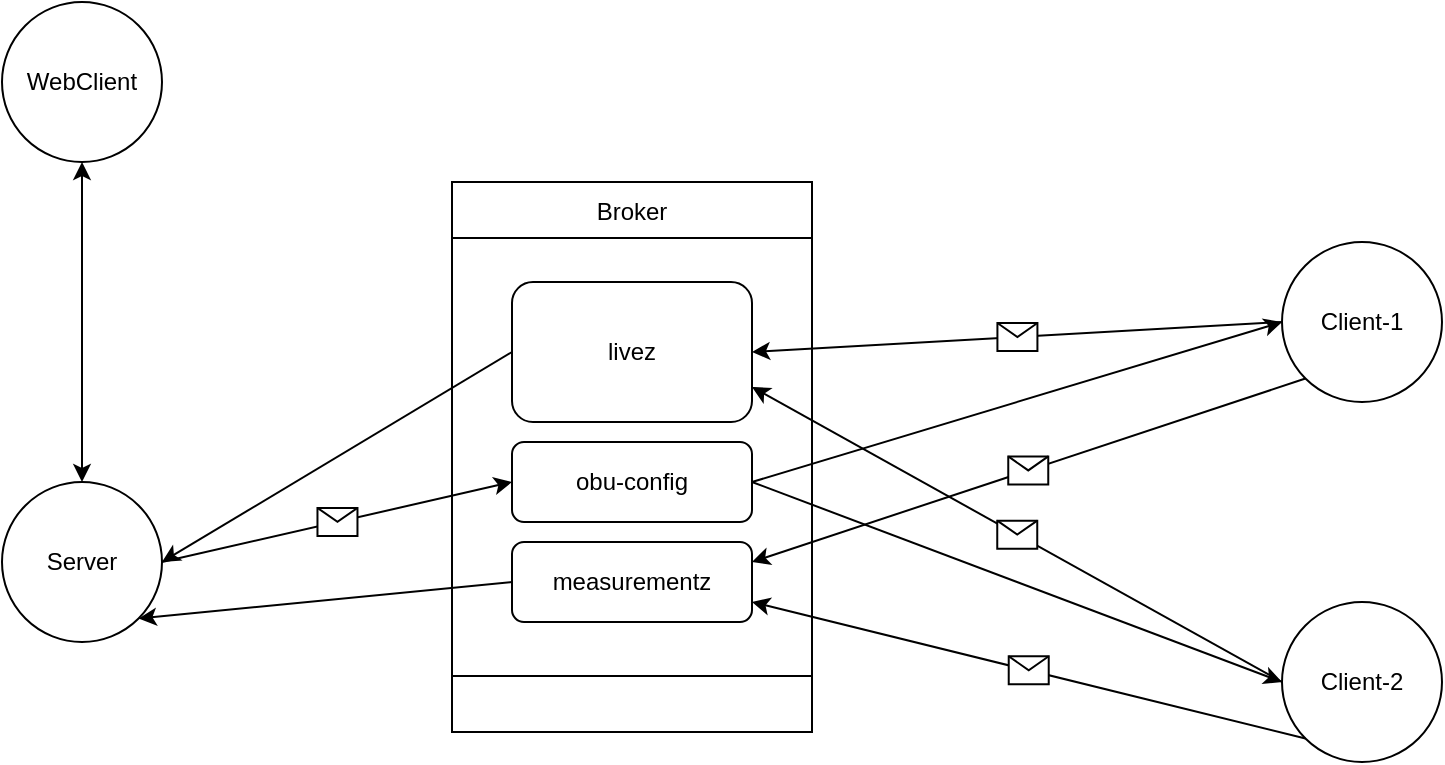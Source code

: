 <mxfile version="22.1.4" type="device">
  <diagram name="Page-1" id="FwwvWpq52c5yVh9ysmxW">
    <mxGraphModel dx="794" dy="457" grid="1" gridSize="10" guides="1" tooltips="1" connect="1" arrows="1" fold="1" page="1" pageScale="1" pageWidth="827" pageHeight="1169" math="0" shadow="0">
      <root>
        <mxCell id="0" />
        <mxCell id="1" parent="0" />
        <mxCell id="kf1KX8lYuntrhVu_thgb-1" value="" style="shape=process;whiteSpace=wrap;html=1;backgroundOutline=1;rotation=90;" parent="1" vertex="1">
          <mxGeometry x="247.5" y="287.5" width="275" height="180" as="geometry" />
        </mxCell>
        <mxCell id="kf1KX8lYuntrhVu_thgb-3" value="livez" style="rounded=1;whiteSpace=wrap;html=1;" parent="1" vertex="1">
          <mxGeometry x="325" y="290" width="120" height="70" as="geometry" />
        </mxCell>
        <mxCell id="kf1KX8lYuntrhVu_thgb-4" value="measurementz" style="rounded=1;whiteSpace=wrap;html=1;" parent="1" vertex="1">
          <mxGeometry x="325" y="420" width="120" height="40" as="geometry" />
        </mxCell>
        <mxCell id="kf1KX8lYuntrhVu_thgb-9" value="Broker" style="text;html=1;strokeColor=none;fillColor=none;align=center;verticalAlign=middle;whiteSpace=wrap;rounded=0;" parent="1" vertex="1">
          <mxGeometry x="355" y="240" width="60" height="30" as="geometry" />
        </mxCell>
        <mxCell id="kf1KX8lYuntrhVu_thgb-10" value="Client-1" style="ellipse;whiteSpace=wrap;html=1;aspect=fixed;" parent="1" vertex="1">
          <mxGeometry x="710" y="270" width="80" height="80" as="geometry" />
        </mxCell>
        <mxCell id="kf1KX8lYuntrhVu_thgb-11" value="" style="endArrow=classic;html=1;rounded=0;exitX=0;exitY=0.5;exitDx=0;exitDy=0;entryX=1;entryY=0.5;entryDx=0;entryDy=0;" parent="1" source="kf1KX8lYuntrhVu_thgb-10" target="kf1KX8lYuntrhVu_thgb-3" edge="1">
          <mxGeometry relative="1" as="geometry">
            <mxPoint x="360" y="410" as="sourcePoint" />
            <mxPoint x="460" y="410" as="targetPoint" />
          </mxGeometry>
        </mxCell>
        <mxCell id="kf1KX8lYuntrhVu_thgb-12" value="" style="shape=message;html=1;outlineConnect=0;" parent="kf1KX8lYuntrhVu_thgb-11" vertex="1">
          <mxGeometry width="20" height="14" relative="1" as="geometry">
            <mxPoint x="-10" y="-7" as="offset" />
          </mxGeometry>
        </mxCell>
        <mxCell id="kf1KX8lYuntrhVu_thgb-13" value="" style="endArrow=classic;html=1;rounded=0;exitX=0;exitY=1;exitDx=0;exitDy=0;entryX=1;entryY=0.25;entryDx=0;entryDy=0;" parent="1" source="kf1KX8lYuntrhVu_thgb-10" target="kf1KX8lYuntrhVu_thgb-4" edge="1">
          <mxGeometry relative="1" as="geometry">
            <mxPoint x="360" y="410" as="sourcePoint" />
            <mxPoint x="460" y="410" as="targetPoint" />
          </mxGeometry>
        </mxCell>
        <mxCell id="kf1KX8lYuntrhVu_thgb-14" value="" style="shape=message;html=1;outlineConnect=0;" parent="kf1KX8lYuntrhVu_thgb-13" vertex="1">
          <mxGeometry width="20" height="14" relative="1" as="geometry">
            <mxPoint x="-10" y="-7" as="offset" />
          </mxGeometry>
        </mxCell>
        <mxCell id="kf1KX8lYuntrhVu_thgb-15" value="Server" style="ellipse;whiteSpace=wrap;html=1;aspect=fixed;" parent="1" vertex="1">
          <mxGeometry x="70" y="390" width="80" height="80" as="geometry" />
        </mxCell>
        <mxCell id="kf1KX8lYuntrhVu_thgb-16" value="" style="endArrow=classic;html=1;rounded=0;exitX=0;exitY=0.5;exitDx=0;exitDy=0;entryX=1;entryY=0.5;entryDx=0;entryDy=0;" parent="1" source="kf1KX8lYuntrhVu_thgb-3" target="kf1KX8lYuntrhVu_thgb-15" edge="1">
          <mxGeometry width="50" height="50" relative="1" as="geometry">
            <mxPoint x="390" y="430" as="sourcePoint" />
            <mxPoint x="440" y="380" as="targetPoint" />
          </mxGeometry>
        </mxCell>
        <mxCell id="kf1KX8lYuntrhVu_thgb-17" value="" style="endArrow=classic;html=1;rounded=0;exitX=0;exitY=0.5;exitDx=0;exitDy=0;entryX=1;entryY=1;entryDx=0;entryDy=0;" parent="1" source="kf1KX8lYuntrhVu_thgb-4" target="kf1KX8lYuntrhVu_thgb-15" edge="1">
          <mxGeometry width="50" height="50" relative="1" as="geometry">
            <mxPoint x="335" y="325" as="sourcePoint" />
            <mxPoint x="140" y="460" as="targetPoint" />
          </mxGeometry>
        </mxCell>
        <mxCell id="kf1KX8lYuntrhVu_thgb-20" value="WebClient" style="ellipse;whiteSpace=wrap;html=1;aspect=fixed;" parent="1" vertex="1">
          <mxGeometry x="70" y="150" width="80" height="80" as="geometry" />
        </mxCell>
        <mxCell id="kf1KX8lYuntrhVu_thgb-25" value="Client-2" style="ellipse;whiteSpace=wrap;html=1;aspect=fixed;" parent="1" vertex="1">
          <mxGeometry x="710" y="450" width="80" height="80" as="geometry" />
        </mxCell>
        <mxCell id="kf1KX8lYuntrhVu_thgb-26" value="" style="endArrow=classic;html=1;rounded=0;exitX=0;exitY=0.5;exitDx=0;exitDy=0;entryX=1;entryY=0.75;entryDx=0;entryDy=0;" parent="1" source="kf1KX8lYuntrhVu_thgb-25" target="kf1KX8lYuntrhVu_thgb-3" edge="1">
          <mxGeometry relative="1" as="geometry">
            <mxPoint x="360" y="410" as="sourcePoint" />
            <mxPoint x="460" y="410" as="targetPoint" />
          </mxGeometry>
        </mxCell>
        <mxCell id="kf1KX8lYuntrhVu_thgb-27" value="" style="shape=message;html=1;outlineConnect=0;" parent="kf1KX8lYuntrhVu_thgb-26" vertex="1">
          <mxGeometry width="20" height="14" relative="1" as="geometry">
            <mxPoint x="-10" y="-7" as="offset" />
          </mxGeometry>
        </mxCell>
        <mxCell id="kf1KX8lYuntrhVu_thgb-28" value="" style="endArrow=classic;html=1;rounded=0;exitX=0;exitY=1;exitDx=0;exitDy=0;entryX=1;entryY=0.75;entryDx=0;entryDy=0;" parent="1" source="kf1KX8lYuntrhVu_thgb-25" target="kf1KX8lYuntrhVu_thgb-4" edge="1">
          <mxGeometry relative="1" as="geometry">
            <mxPoint x="360" y="410" as="sourcePoint" />
            <mxPoint x="445" y="440" as="targetPoint" />
          </mxGeometry>
        </mxCell>
        <mxCell id="kf1KX8lYuntrhVu_thgb-29" value="" style="shape=message;html=1;outlineConnect=0;" parent="kf1KX8lYuntrhVu_thgb-28" vertex="1">
          <mxGeometry width="20" height="14" relative="1" as="geometry">
            <mxPoint x="-10" y="-7" as="offset" />
          </mxGeometry>
        </mxCell>
        <mxCell id="kf1KX8lYuntrhVu_thgb-30" value="" style="endArrow=classic;startArrow=classic;html=1;rounded=0;exitX=0.5;exitY=0;exitDx=0;exitDy=0;entryX=0.5;entryY=1;entryDx=0;entryDy=0;" parent="1" source="kf1KX8lYuntrhVu_thgb-15" target="kf1KX8lYuntrhVu_thgb-20" edge="1">
          <mxGeometry width="50" height="50" relative="1" as="geometry">
            <mxPoint x="370" y="440" as="sourcePoint" />
            <mxPoint x="420" y="390" as="targetPoint" />
          </mxGeometry>
        </mxCell>
        <mxCell id="tA79sVQ4bAKjhQHsOCOZ-1" value="obu-config" style="rounded=1;whiteSpace=wrap;html=1;" vertex="1" parent="1">
          <mxGeometry x="325" y="370" width="120" height="40" as="geometry" />
        </mxCell>
        <mxCell id="tA79sVQ4bAKjhQHsOCOZ-2" value="" style="endArrow=classic;html=1;rounded=0;exitX=1;exitY=0.5;exitDx=0;exitDy=0;entryX=0;entryY=0.5;entryDx=0;entryDy=0;" edge="1" parent="1" source="kf1KX8lYuntrhVu_thgb-15" target="tA79sVQ4bAKjhQHsOCOZ-1">
          <mxGeometry relative="1" as="geometry">
            <mxPoint x="325" y="460" as="sourcePoint" />
            <mxPoint x="110" y="515" as="targetPoint" />
          </mxGeometry>
        </mxCell>
        <mxCell id="tA79sVQ4bAKjhQHsOCOZ-3" value="" style="shape=message;html=1;outlineConnect=0;" vertex="1" parent="tA79sVQ4bAKjhQHsOCOZ-2">
          <mxGeometry width="20" height="14" relative="1" as="geometry">
            <mxPoint x="-10" y="-7" as="offset" />
          </mxGeometry>
        </mxCell>
        <mxCell id="tA79sVQ4bAKjhQHsOCOZ-4" value="" style="endArrow=classic;html=1;rounded=0;exitX=1;exitY=0.5;exitDx=0;exitDy=0;entryX=0;entryY=0.5;entryDx=0;entryDy=0;" edge="1" parent="1" source="tA79sVQ4bAKjhQHsOCOZ-1" target="kf1KX8lYuntrhVu_thgb-10">
          <mxGeometry width="50" height="50" relative="1" as="geometry">
            <mxPoint x="335" y="335" as="sourcePoint" />
            <mxPoint x="148" y="412" as="targetPoint" />
          </mxGeometry>
        </mxCell>
        <mxCell id="tA79sVQ4bAKjhQHsOCOZ-5" value="" style="endArrow=classic;html=1;rounded=0;exitX=1;exitY=0.5;exitDx=0;exitDy=0;entryX=0;entryY=0.5;entryDx=0;entryDy=0;" edge="1" parent="1" source="tA79sVQ4bAKjhQHsOCOZ-1" target="kf1KX8lYuntrhVu_thgb-25">
          <mxGeometry width="50" height="50" relative="1" as="geometry">
            <mxPoint x="420" y="490" as="sourcePoint" />
            <mxPoint x="470" y="440" as="targetPoint" />
          </mxGeometry>
        </mxCell>
      </root>
    </mxGraphModel>
  </diagram>
</mxfile>
